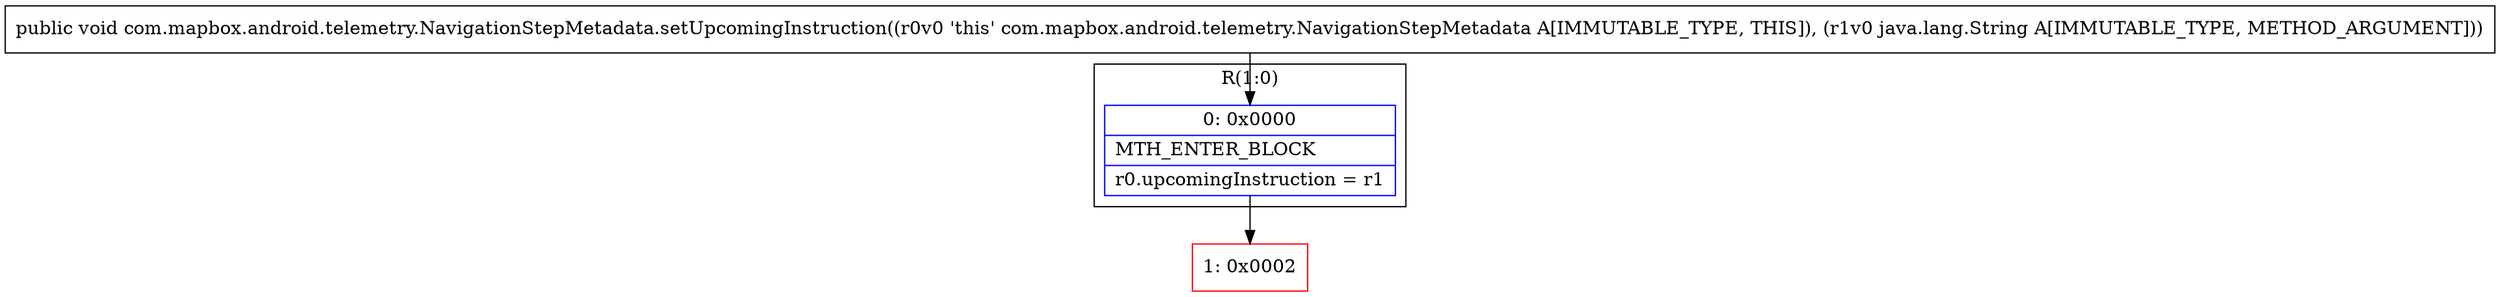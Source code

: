 digraph "CFG forcom.mapbox.android.telemetry.NavigationStepMetadata.setUpcomingInstruction(Ljava\/lang\/String;)V" {
subgraph cluster_Region_932906508 {
label = "R(1:0)";
node [shape=record,color=blue];
Node_0 [shape=record,label="{0\:\ 0x0000|MTH_ENTER_BLOCK\l|r0.upcomingInstruction = r1\l}"];
}
Node_1 [shape=record,color=red,label="{1\:\ 0x0002}"];
MethodNode[shape=record,label="{public void com.mapbox.android.telemetry.NavigationStepMetadata.setUpcomingInstruction((r0v0 'this' com.mapbox.android.telemetry.NavigationStepMetadata A[IMMUTABLE_TYPE, THIS]), (r1v0 java.lang.String A[IMMUTABLE_TYPE, METHOD_ARGUMENT])) }"];
MethodNode -> Node_0;
Node_0 -> Node_1;
}

